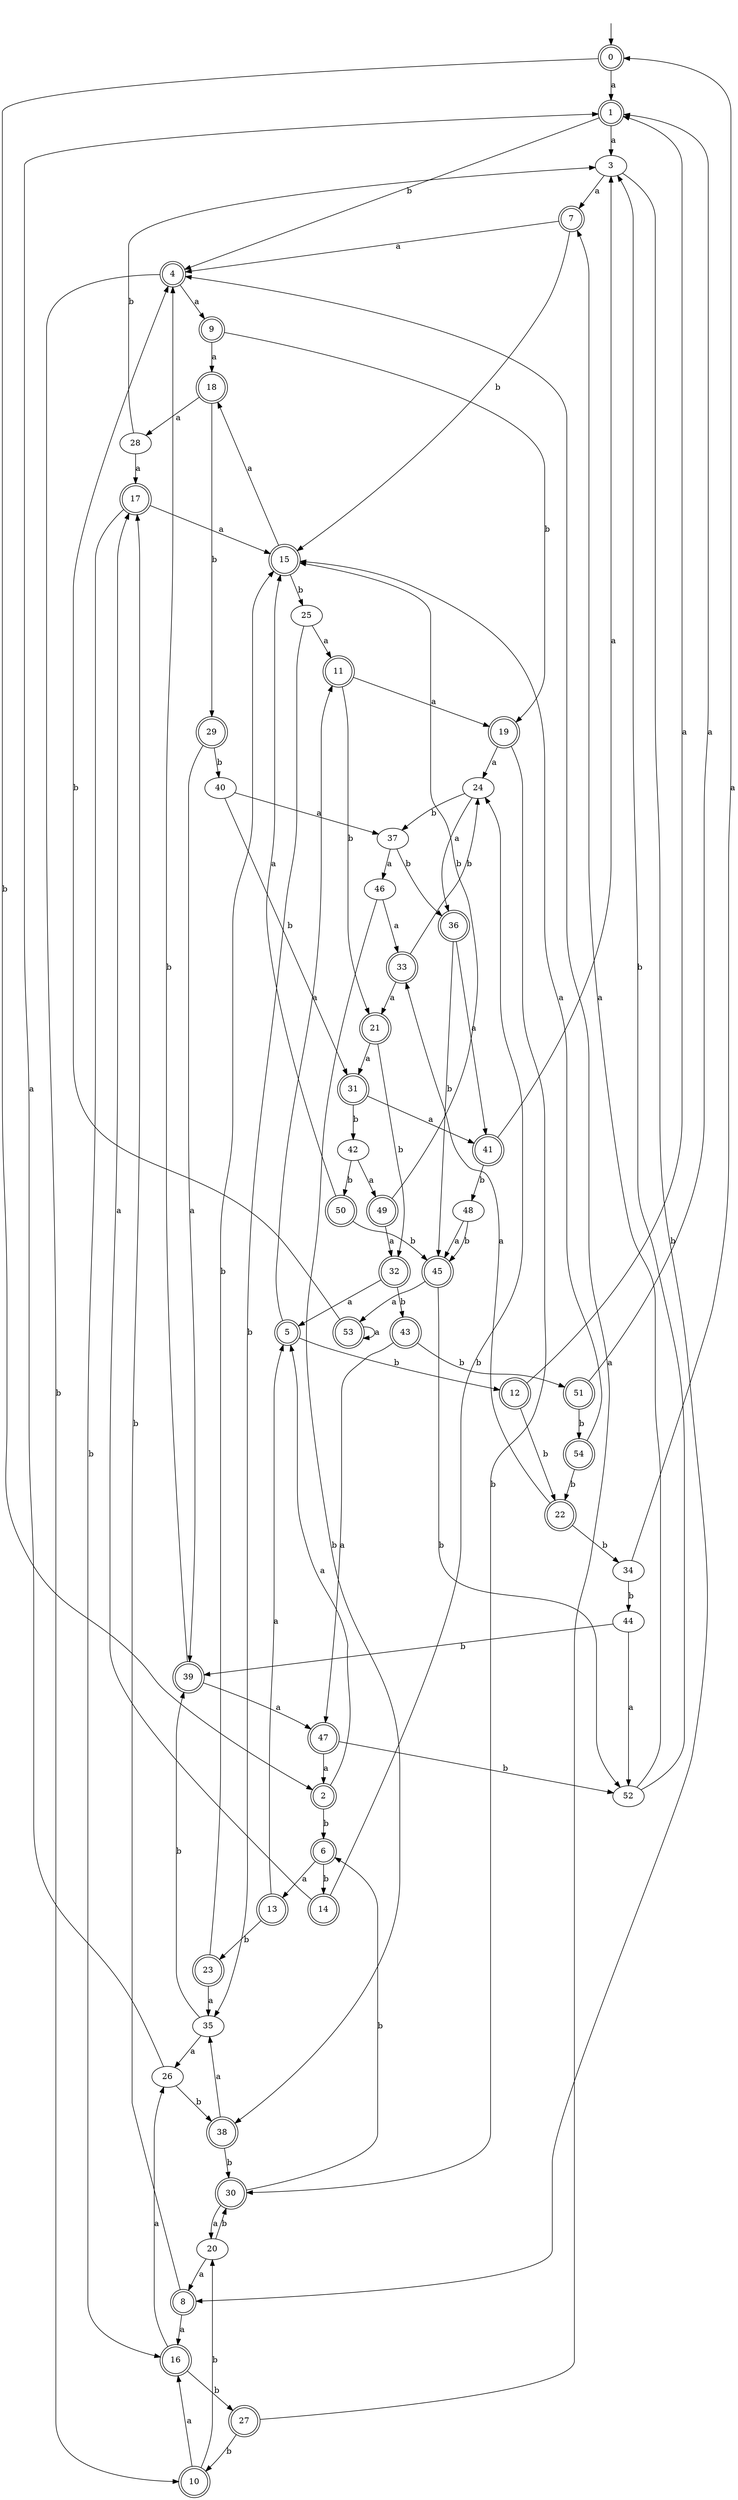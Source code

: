 digraph RandomDFA {
  __start0 [label="", shape=none];
  __start0 -> 0 [label=""];
  0 [shape=circle] [shape=doublecircle]
  0 -> 1 [label="a"]
  0 -> 2 [label="b"]
  1 [shape=doublecircle]
  1 -> 3 [label="a"]
  1 -> 4 [label="b"]
  2 [shape=doublecircle]
  2 -> 5 [label="a"]
  2 -> 6 [label="b"]
  3
  3 -> 7 [label="a"]
  3 -> 8 [label="b"]
  4 [shape=doublecircle]
  4 -> 9 [label="a"]
  4 -> 10 [label="b"]
  5 [shape=doublecircle]
  5 -> 11 [label="a"]
  5 -> 12 [label="b"]
  6 [shape=doublecircle]
  6 -> 13 [label="a"]
  6 -> 14 [label="b"]
  7 [shape=doublecircle]
  7 -> 4 [label="a"]
  7 -> 15 [label="b"]
  8 [shape=doublecircle]
  8 -> 16 [label="a"]
  8 -> 17 [label="b"]
  9 [shape=doublecircle]
  9 -> 18 [label="a"]
  9 -> 19 [label="b"]
  10 [shape=doublecircle]
  10 -> 16 [label="a"]
  10 -> 20 [label="b"]
  11 [shape=doublecircle]
  11 -> 19 [label="a"]
  11 -> 21 [label="b"]
  12 [shape=doublecircle]
  12 -> 1 [label="a"]
  12 -> 22 [label="b"]
  13 [shape=doublecircle]
  13 -> 5 [label="a"]
  13 -> 23 [label="b"]
  14 [shape=doublecircle]
  14 -> 17 [label="a"]
  14 -> 24 [label="b"]
  15 [shape=doublecircle]
  15 -> 18 [label="a"]
  15 -> 25 [label="b"]
  16 [shape=doublecircle]
  16 -> 26 [label="a"]
  16 -> 27 [label="b"]
  17 [shape=doublecircle]
  17 -> 15 [label="a"]
  17 -> 16 [label="b"]
  18 [shape=doublecircle]
  18 -> 28 [label="a"]
  18 -> 29 [label="b"]
  19 [shape=doublecircle]
  19 -> 24 [label="a"]
  19 -> 30 [label="b"]
  20
  20 -> 8 [label="a"]
  20 -> 30 [label="b"]
  21 [shape=doublecircle]
  21 -> 31 [label="a"]
  21 -> 32 [label="b"]
  22 [shape=doublecircle]
  22 -> 33 [label="a"]
  22 -> 34 [label="b"]
  23 [shape=doublecircle]
  23 -> 35 [label="a"]
  23 -> 15 [label="b"]
  24
  24 -> 36 [label="a"]
  24 -> 37 [label="b"]
  25
  25 -> 11 [label="a"]
  25 -> 35 [label="b"]
  26
  26 -> 1 [label="a"]
  26 -> 38 [label="b"]
  27 [shape=doublecircle]
  27 -> 4 [label="a"]
  27 -> 10 [label="b"]
  28
  28 -> 17 [label="a"]
  28 -> 3 [label="b"]
  29 [shape=doublecircle]
  29 -> 39 [label="a"]
  29 -> 40 [label="b"]
  30 [shape=doublecircle]
  30 -> 20 [label="a"]
  30 -> 6 [label="b"]
  31 [shape=doublecircle]
  31 -> 41 [label="a"]
  31 -> 42 [label="b"]
  32 [shape=doublecircle]
  32 -> 5 [label="a"]
  32 -> 43 [label="b"]
  33 [shape=doublecircle]
  33 -> 21 [label="a"]
  33 -> 24 [label="b"]
  34
  34 -> 0 [label="a"]
  34 -> 44 [label="b"]
  35
  35 -> 26 [label="a"]
  35 -> 39 [label="b"]
  36 [shape=doublecircle]
  36 -> 41 [label="a"]
  36 -> 45 [label="b"]
  37
  37 -> 46 [label="a"]
  37 -> 36 [label="b"]
  38 [shape=doublecircle]
  38 -> 35 [label="a"]
  38 -> 30 [label="b"]
  39 [shape=doublecircle]
  39 -> 47 [label="a"]
  39 -> 4 [label="b"]
  40
  40 -> 37 [label="a"]
  40 -> 31 [label="b"]
  41 [shape=doublecircle]
  41 -> 3 [label="a"]
  41 -> 48 [label="b"]
  42
  42 -> 49 [label="a"]
  42 -> 50 [label="b"]
  43 [shape=doublecircle]
  43 -> 47 [label="a"]
  43 -> 51 [label="b"]
  44
  44 -> 52 [label="a"]
  44 -> 39 [label="b"]
  45 [shape=doublecircle]
  45 -> 53 [label="a"]
  45 -> 52 [label="b"]
  46
  46 -> 33 [label="a"]
  46 -> 38 [label="b"]
  47 [shape=doublecircle]
  47 -> 2 [label="a"]
  47 -> 52 [label="b"]
  48
  48 -> 45 [label="a"]
  48 -> 45 [label="b"]
  49 [shape=doublecircle]
  49 -> 32 [label="a"]
  49 -> 15 [label="b"]
  50 [shape=doublecircle]
  50 -> 15 [label="a"]
  50 -> 45 [label="b"]
  51 [shape=doublecircle]
  51 -> 1 [label="a"]
  51 -> 54 [label="b"]
  52
  52 -> 7 [label="a"]
  52 -> 3 [label="b"]
  53 [shape=doublecircle]
  53 -> 53 [label="a"]
  53 -> 4 [label="b"]
  54 [shape=doublecircle]
  54 -> 15 [label="a"]
  54 -> 22 [label="b"]
}
